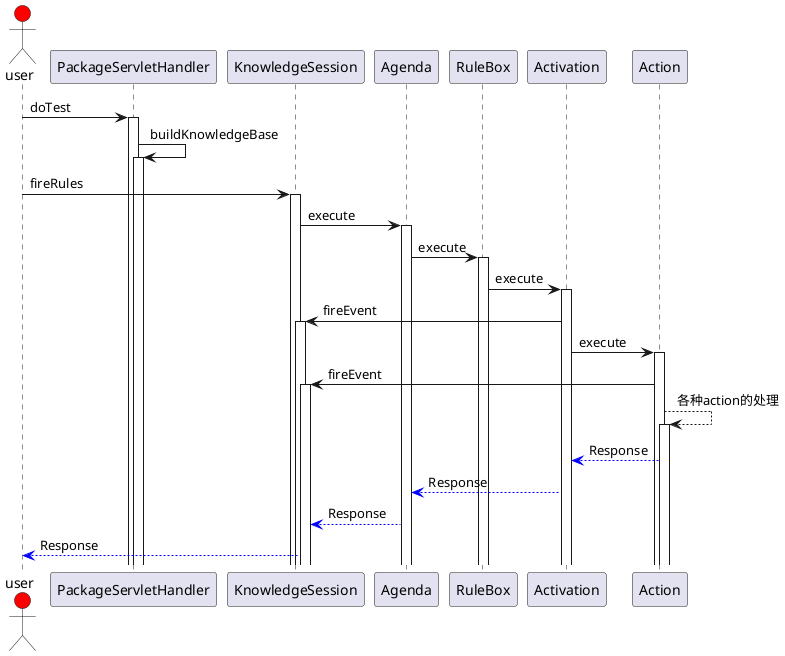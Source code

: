 @startuml
''' http://archive.3zso.com/archives/plantuml-quickstart.html#sec-5-1
actor user #red
''' as 后面是别名
'''  设置颜色
participant PackageServletHandler as PackageServletHandler
participant KnowledgeSession as KnowledgeSession
participant Agenda as Agenda

user -> PackageServletHandler :doTest
activate PackageServletHandler
PackageServletHandler -> PackageServletHandler :buildKnowledgeBase
activate PackageServletHandler


user -> KnowledgeSession: fireRules
activate KnowledgeSession

KnowledgeSession -> Agenda: execute
activate Agenda

Agenda -> RuleBox: execute
activate RuleBox

RuleBox -> Activation: execute
activate Activation

Activation -> KnowledgeSession: fireEvent
activate KnowledgeSession

Activation -> Action: execute
activate Action

Action -> KnowledgeSession: fireEvent
activate KnowledgeSession

Action --> Action: 各种action的处理
activate Action

'''设置箭头的颜色
Activation <--[#0000FF] Action:  Response
Agenda <--[#0000FF] Activation:  Response
KnowledgeSession <--[#0000FF] Agenda:  Response
user <--[#0000FF] KnowledgeSession:  Response

@enduml